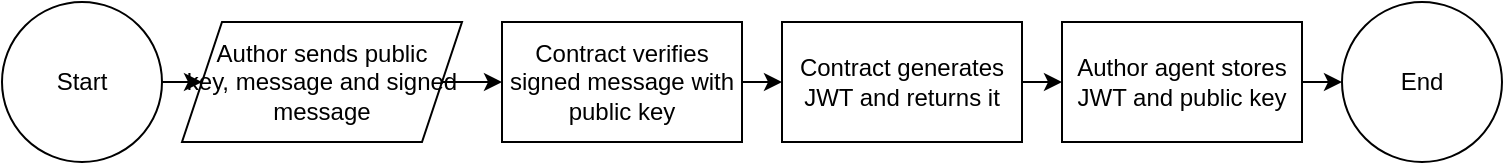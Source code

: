 <mxfile version="21.0.10" type="device"><diagram name="Página-1" id="O50TNZH5oYA3yTjykycH"><mxGraphModel dx="880" dy="470" grid="1" gridSize="10" guides="1" tooltips="1" connect="1" arrows="1" fold="1" page="1" pageScale="1" pageWidth="827" pageHeight="1169" math="0" shadow="0"><root><mxCell id="0"/><mxCell id="1" parent="0"/><mxCell id="bqG6NdMeVNlHtKGgriau-3" style="edgeStyle=orthogonalEdgeStyle;rounded=0;orthogonalLoop=1;jettySize=auto;html=1;exitX=1;exitY=0.5;exitDx=0;exitDy=0;entryX=0;entryY=0.5;entryDx=0;entryDy=0;" edge="1" parent="1" source="bqG6NdMeVNlHtKGgriau-1" target="bqG6NdMeVNlHtKGgriau-2"><mxGeometry relative="1" as="geometry"/></mxCell><mxCell id="bqG6NdMeVNlHtKGgriau-1" value="Start" style="ellipse;whiteSpace=wrap;html=1;aspect=fixed;" vertex="1" parent="1"><mxGeometry x="130" y="120" width="80" height="80" as="geometry"/></mxCell><mxCell id="bqG6NdMeVNlHtKGgriau-5" style="edgeStyle=orthogonalEdgeStyle;rounded=0;orthogonalLoop=1;jettySize=auto;html=1;exitX=1;exitY=0.5;exitDx=0;exitDy=0;entryX=0;entryY=0.5;entryDx=0;entryDy=0;" edge="1" parent="1" source="bqG6NdMeVNlHtKGgriau-2" target="bqG6NdMeVNlHtKGgriau-4"><mxGeometry relative="1" as="geometry"/></mxCell><mxCell id="bqG6NdMeVNlHtKGgriau-2" value="&lt;div&gt;Author sends public&lt;/div&gt;&lt;div&gt;key, message and signed message&lt;/div&gt;" style="shape=parallelogram;perimeter=parallelogramPerimeter;whiteSpace=wrap;html=1;fixedSize=1;" vertex="1" parent="1"><mxGeometry x="220" y="130" width="140" height="60" as="geometry"/></mxCell><mxCell id="bqG6NdMeVNlHtKGgriau-11" style="edgeStyle=orthogonalEdgeStyle;rounded=0;orthogonalLoop=1;jettySize=auto;html=1;exitX=1;exitY=0.5;exitDx=0;exitDy=0;entryX=0;entryY=0.5;entryDx=0;entryDy=0;" edge="1" parent="1" source="bqG6NdMeVNlHtKGgriau-4" target="bqG6NdMeVNlHtKGgriau-6"><mxGeometry relative="1" as="geometry"/></mxCell><mxCell id="bqG6NdMeVNlHtKGgriau-4" value="Contract verifies signed message with public key" style="rounded=0;whiteSpace=wrap;html=1;" vertex="1" parent="1"><mxGeometry x="380" y="130" width="120" height="60" as="geometry"/></mxCell><mxCell id="bqG6NdMeVNlHtKGgriau-10" style="edgeStyle=orthogonalEdgeStyle;rounded=0;orthogonalLoop=1;jettySize=auto;html=1;exitX=1;exitY=0.5;exitDx=0;exitDy=0;entryX=0;entryY=0.5;entryDx=0;entryDy=0;" edge="1" parent="1" source="bqG6NdMeVNlHtKGgriau-6" target="bqG6NdMeVNlHtKGgriau-7"><mxGeometry relative="1" as="geometry"/></mxCell><mxCell id="bqG6NdMeVNlHtKGgriau-6" value="Contract generates JWT and returns it" style="rounded=0;whiteSpace=wrap;html=1;" vertex="1" parent="1"><mxGeometry x="520" y="130" width="120" height="60" as="geometry"/></mxCell><mxCell id="bqG6NdMeVNlHtKGgriau-9" style="edgeStyle=orthogonalEdgeStyle;rounded=0;orthogonalLoop=1;jettySize=auto;html=1;exitX=1;exitY=0.5;exitDx=0;exitDy=0;entryX=0;entryY=0.5;entryDx=0;entryDy=0;" edge="1" parent="1" source="bqG6NdMeVNlHtKGgriau-7" target="bqG6NdMeVNlHtKGgriau-8"><mxGeometry relative="1" as="geometry"/></mxCell><mxCell id="bqG6NdMeVNlHtKGgriau-7" value="Author agent stores JWT and public key" style="rounded=0;whiteSpace=wrap;html=1;" vertex="1" parent="1"><mxGeometry x="660" y="130" width="120" height="60" as="geometry"/></mxCell><mxCell id="bqG6NdMeVNlHtKGgriau-8" value="End" style="ellipse;whiteSpace=wrap;html=1;aspect=fixed;" vertex="1" parent="1"><mxGeometry x="800" y="120" width="80" height="80" as="geometry"/></mxCell></root></mxGraphModel></diagram></mxfile>